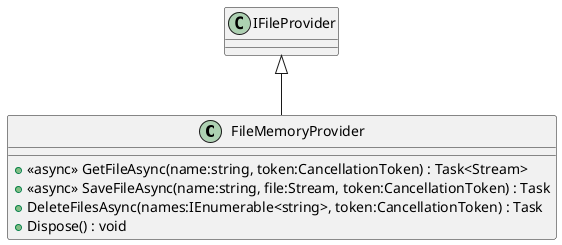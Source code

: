 @startuml
class FileMemoryProvider {
    + <<async>> GetFileAsync(name:string, token:CancellationToken) : Task<Stream>
    + <<async>> SaveFileAsync(name:string, file:Stream, token:CancellationToken) : Task
    + DeleteFilesAsync(names:IEnumerable<string>, token:CancellationToken) : Task
    + Dispose() : void
}
IFileProvider <|-- FileMemoryProvider
@enduml
